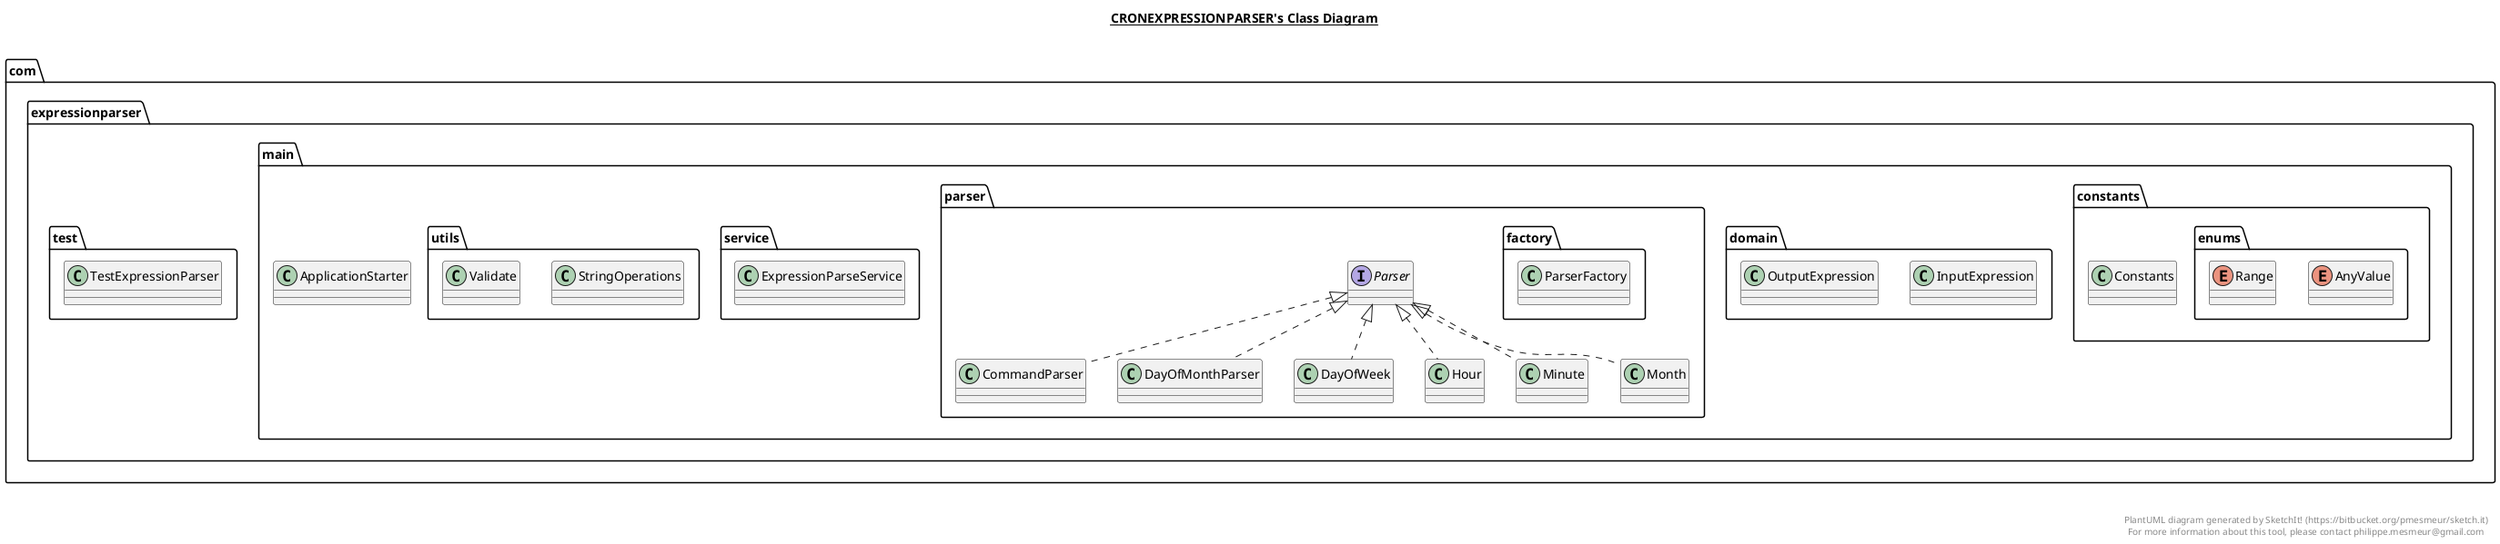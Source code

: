 @startuml

title __CRONEXPRESSIONPARSER's Class Diagram__\n

  namespace com.expressionparser.main {
    class com.expressionparser.main.ApplicationStarter {
    }
  }
  

  namespace com.expressionparser.main {
    namespace constants {
      class com.expressionparser.main.constants.Constants {
      }
    }
  }
  

  namespace com.expressionparser.main {
    namespace constants {
      namespace enums {
        enum AnyValue {
        }
      }
    }
  }
  

  namespace com.expressionparser.main {
    namespace constants {
      namespace enums {
        enum Range {
        }
      }
    }
  }
  

  namespace com.expressionparser.main {
    namespace domain {
      class com.expressionparser.main.domain.InputExpression {
      }
    }
  }
  

  namespace com.expressionparser.main {
    namespace domain {
      class com.expressionparser.main.domain.OutputExpression {
      }
    }
  }
  

  namespace com.expressionparser.main {
    namespace parser {
      class com.expressionparser.main.parser.CommandParser {
      }
    }
  }
  

  namespace com.expressionparser.main {
    namespace parser {
      class com.expressionparser.main.parser.DayOfMonthParser {
      }
    }
  }
  

  namespace com.expressionparser.main {
    namespace parser {
      class com.expressionparser.main.parser.DayOfWeek {
      }
    }
  }
  

  namespace com.expressionparser.main {
    namespace parser {
      class com.expressionparser.main.parser.Hour {
      }
    }
  }
  

  namespace com.expressionparser.main {
    namespace parser {
      class com.expressionparser.main.parser.Minute {
      }
    }
  }
  

  namespace com.expressionparser.main {
    namespace parser {
      class com.expressionparser.main.parser.Month {
      }
    }
  }
  

  namespace com.expressionparser.main {
    namespace parser {
      interface com.expressionparser.main.parser.Parser {
      }
    }
  }
  

  namespace com.expressionparser.main {
    namespace parser {
      namespace factory {
        class com.expressionparser.main.parser.factory.ParserFactory {
        }
      }
    }
  }
  

  namespace com.expressionparser.main {
    namespace service {
      class com.expressionparser.main.service.ExpressionParseService {
      }
    }
  }
  

  namespace com.expressionparser.main {
    namespace utils {
      class com.expressionparser.main.utils.StringOperations {
      }
    }
  }
  

  namespace com.expressionparser.main {
    namespace utils {
      class com.expressionparser.main.utils.Validate {
      }
    }
  }
  

  namespace com.expressionparser.test {
    class com.expressionparser.test.TestExpressionParser {
    }
  }
  

  com.expressionparser.main.parser.CommandParser .up.|> com.expressionparser.main.parser.Parser
  com.expressionparser.main.parser.DayOfMonthParser .up.|> com.expressionparser.main.parser.Parser
  com.expressionparser.main.parser.DayOfWeek .up.|> com.expressionparser.main.parser.Parser
  com.expressionparser.main.parser.Hour .up.|> com.expressionparser.main.parser.Parser
  com.expressionparser.main.parser.Minute .up.|> com.expressionparser.main.parser.Parser
  com.expressionparser.main.parser.Month .up.|> com.expressionparser.main.parser.Parser


right footer


PlantUML diagram generated by SketchIt! (https://bitbucket.org/pmesmeur/sketch.it)
For more information about this tool, please contact philippe.mesmeur@gmail.com
endfooter

@enduml
